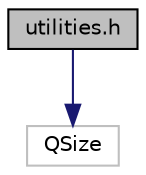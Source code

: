 digraph "utilities.h"
{
 // LATEX_PDF_SIZE
  edge [fontname="Helvetica",fontsize="10",labelfontname="Helvetica",labelfontsize="10"];
  node [fontname="Helvetica",fontsize="10",shape=record];
  Node1 [label="utilities.h",height=0.2,width=0.4,color="black", fillcolor="grey75", style="filled", fontcolor="black",tooltip="Méthodes utilitaires diverses."];
  Node1 -> Node2 [color="midnightblue",fontsize="10",style="solid",fontname="Helvetica"];
  Node2 [label="QSize",height=0.2,width=0.4,color="grey75", fillcolor="white", style="filled",tooltip=" "];
}
